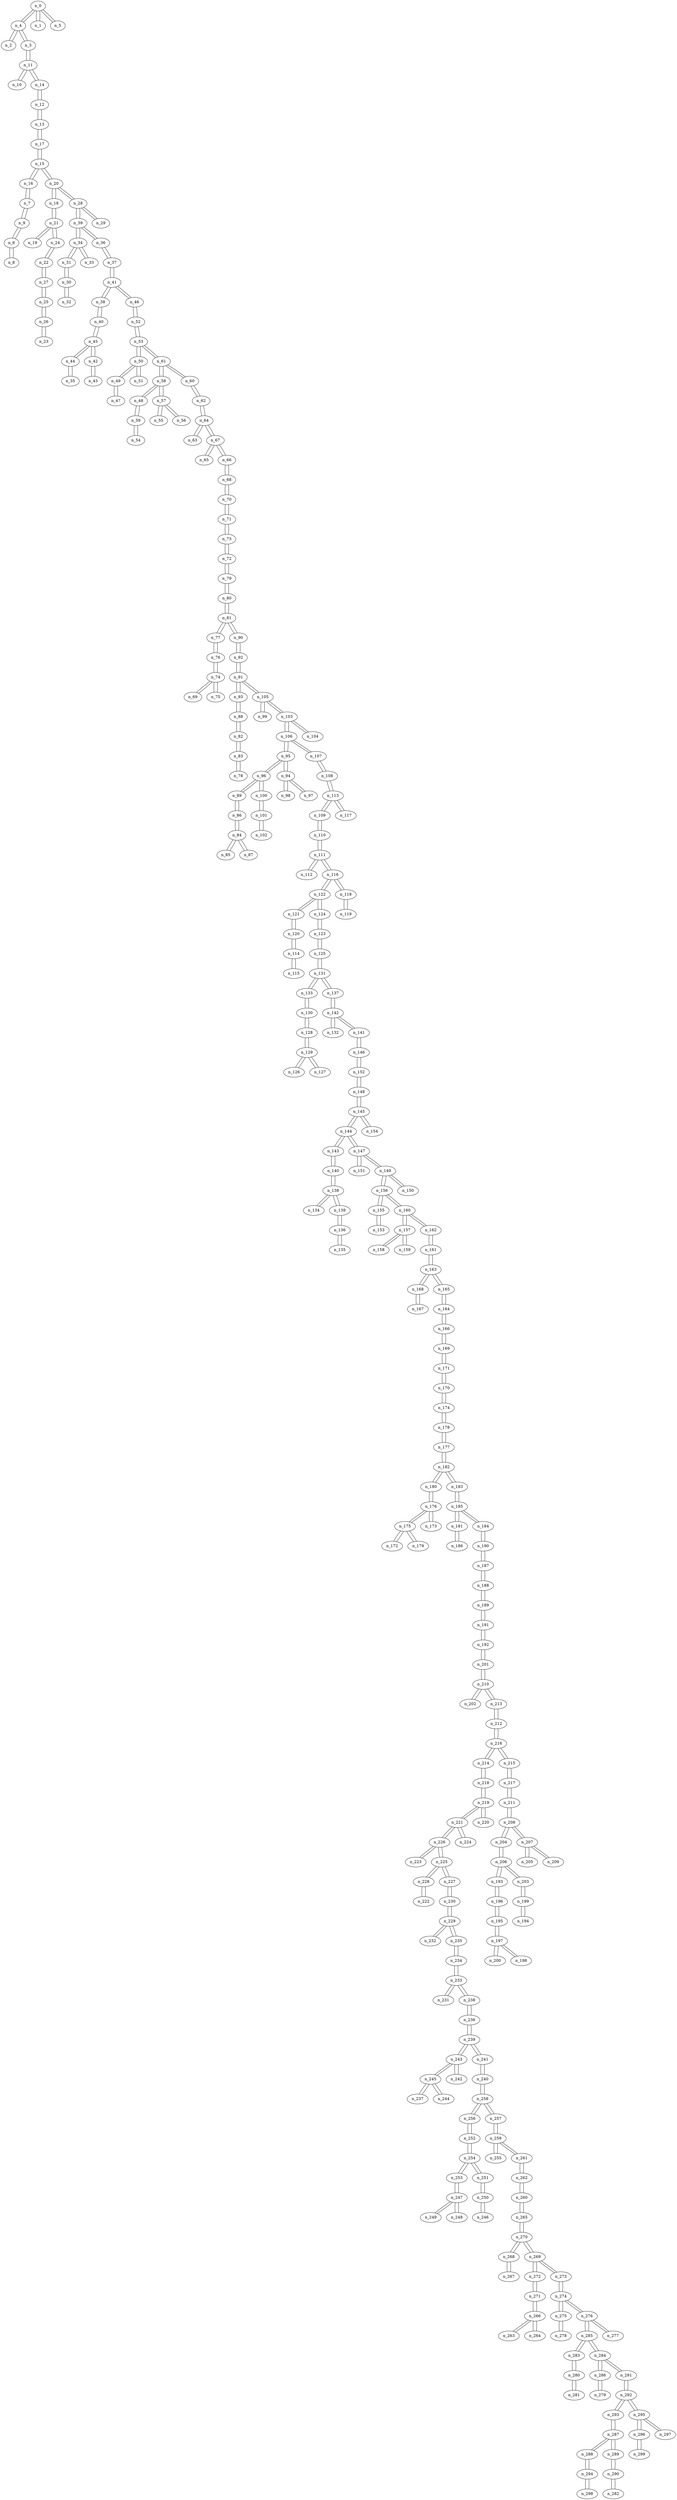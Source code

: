 graph g10 {
n_0--n_4
n_0--n_1
n_0--n_5
n_1--n_0
n_2--n_4
n_3--n_11
n_3--n_4
n_4--n_0
n_4--n_2
n_4--n_3
n_5--n_0
n_6--n_9
n_6--n_8
n_7--n_9
n_7--n_16
n_8--n_6
n_9--n_7
n_9--n_6
n_10--n_11
n_11--n_3
n_11--n_10
n_11--n_14
n_12--n_13
n_12--n_14
n_13--n_17
n_13--n_12
n_14--n_12
n_14--n_11
n_15--n_17
n_15--n_20
n_15--n_16
n_16--n_7
n_16--n_15
n_17--n_13
n_17--n_15
n_18--n_20
n_18--n_21
n_19--n_21
n_20--n_18
n_20--n_15
n_20--n_28
n_21--n_18
n_21--n_19
n_21--n_24
n_22--n_24
n_22--n_27
n_23--n_26
n_24--n_21
n_24--n_22
n_25--n_26
n_25--n_27
n_26--n_23
n_26--n_25
n_27--n_25
n_27--n_22
n_28--n_39
n_28--n_29
n_28--n_20
n_29--n_28
n_30--n_31
n_30--n_32
n_31--n_30
n_31--n_34
n_32--n_30
n_33--n_34
n_34--n_33
n_34--n_31
n_34--n_39
n_35--n_44
n_36--n_39
n_36--n_37
n_37--n_41
n_37--n_36
n_38--n_40
n_38--n_41
n_39--n_28
n_39--n_36
n_39--n_34
n_40--n_45
n_40--n_38
n_41--n_46
n_41--n_37
n_41--n_38
n_42--n_43
n_42--n_45
n_43--n_42
n_44--n_45
n_44--n_35
n_45--n_40
n_45--n_42
n_45--n_44
n_46--n_41
n_46--n_52
n_47--n_49
n_48--n_59
n_48--n_58
n_49--n_47
n_49--n_50
n_50--n_49
n_50--n_51
n_50--n_53
n_51--n_50
n_52--n_46
n_52--n_53
n_53--n_61
n_53--n_52
n_53--n_50
n_54--n_59
n_55--n_57
n_56--n_57
n_57--n_58
n_57--n_55
n_57--n_56
n_58--n_61
n_58--n_57
n_58--n_48
n_59--n_54
n_59--n_48
n_60--n_61
n_60--n_62
n_61--n_60
n_61--n_53
n_61--n_58
n_62--n_64
n_62--n_60
n_63--n_64
n_64--n_62
n_64--n_63
n_64--n_67
n_65--n_67
n_66--n_67
n_66--n_68
n_67--n_65
n_67--n_66
n_67--n_64
n_68--n_70
n_68--n_66
n_69--n_74
n_70--n_71
n_70--n_68
n_71--n_73
n_71--n_70
n_72--n_73
n_72--n_79
n_73--n_71
n_73--n_72
n_74--n_75
n_74--n_76
n_74--n_69
n_75--n_74
n_76--n_74
n_76--n_77
n_77--n_76
n_77--n_81
n_78--n_83
n_79--n_80
n_79--n_72
n_80--n_79
n_80--n_81
n_81--n_77
n_81--n_80
n_81--n_90
n_82--n_88
n_82--n_83
n_83--n_82
n_83--n_78
n_84--n_86
n_84--n_85
n_84--n_87
n_85--n_84
n_86--n_84
n_86--n_89
n_87--n_84
n_88--n_82
n_88--n_93
n_89--n_86
n_89--n_96
n_90--n_92
n_90--n_81
n_91--n_105
n_91--n_93
n_91--n_92
n_92--n_90
n_92--n_91
n_93--n_91
n_93--n_88
n_94--n_95
n_94--n_98
n_94--n_97
n_95--n_94
n_95--n_96
n_95--n_106
n_96--n_100
n_96--n_89
n_96--n_95
n_97--n_94
n_98--n_94
n_99--n_105
n_100--n_96
n_100--n_101
n_101--n_100
n_101--n_102
n_102--n_101
n_103--n_104
n_103--n_106
n_103--n_105
n_104--n_103
n_105--n_91
n_105--n_103
n_105--n_99
n_106--n_103
n_106--n_107
n_106--n_95
n_107--n_106
n_107--n_108
n_108--n_107
n_108--n_113
n_109--n_113
n_109--n_110
n_110--n_111
n_110--n_109
n_111--n_110
n_111--n_112
n_111--n_116
n_112--n_111
n_113--n_109
n_113--n_117
n_113--n_108
n_114--n_115
n_114--n_120
n_115--n_114
n_116--n_122
n_116--n_118
n_116--n_111
n_117--n_113
n_118--n_119
n_118--n_116
n_119--n_118
n_120--n_121
n_120--n_114
n_121--n_122
n_121--n_120
n_122--n_124
n_122--n_116
n_122--n_121
n_123--n_125
n_123--n_124
n_124--n_122
n_124--n_123
n_125--n_131
n_125--n_123
n_126--n_129
n_127--n_129
n_128--n_129
n_128--n_130
n_129--n_126
n_129--n_127
n_129--n_128
n_130--n_133
n_130--n_128
n_131--n_125
n_131--n_133
n_131--n_137
n_132--n_142
n_133--n_131
n_133--n_130
n_134--n_138
n_135--n_136
n_136--n_139
n_136--n_135
n_137--n_142
n_137--n_131
n_138--n_134
n_138--n_139
n_138--n_140
n_139--n_136
n_139--n_138
n_140--n_143
n_140--n_138
n_141--n_142
n_141--n_146
n_142--n_137
n_142--n_141
n_142--n_132
n_143--n_144
n_143--n_140
n_144--n_143
n_144--n_147
n_144--n_145
n_145--n_144
n_145--n_148
n_145--n_154
n_146--n_141
n_146--n_152
n_147--n_151
n_147--n_144
n_147--n_149
n_148--n_152
n_148--n_145
n_149--n_156
n_149--n_147
n_149--n_150
n_150--n_149
n_151--n_147
n_152--n_148
n_152--n_146
n_153--n_155
n_154--n_145
n_155--n_153
n_155--n_156
n_156--n_149
n_156--n_155
n_156--n_160
n_157--n_160
n_157--n_158
n_157--n_159
n_158--n_157
n_159--n_157
n_160--n_157
n_160--n_162
n_160--n_156
n_161--n_162
n_161--n_163
n_162--n_161
n_162--n_160
n_163--n_168
n_163--n_161
n_163--n_165
n_164--n_166
n_164--n_165
n_165--n_164
n_165--n_163
n_166--n_164
n_166--n_169
n_167--n_168
n_168--n_163
n_168--n_167
n_169--n_171
n_169--n_166
n_170--n_171
n_170--n_174
n_171--n_169
n_171--n_170
n_172--n_175
n_173--n_176
n_174--n_170
n_174--n_178
n_175--n_179
n_175--n_172
n_175--n_176
n_176--n_180
n_176--n_175
n_176--n_173
n_177--n_178
n_177--n_182
n_178--n_174
n_178--n_177
n_179--n_175
n_180--n_182
n_180--n_176
n_181--n_186
n_181--n_185
n_182--n_180
n_182--n_183
n_182--n_177
n_183--n_185
n_183--n_182
n_184--n_190
n_184--n_185
n_185--n_183
n_185--n_181
n_185--n_184
n_186--n_181
n_187--n_188
n_187--n_190
n_188--n_189
n_188--n_187
n_189--n_188
n_189--n_191
n_190--n_184
n_190--n_187
n_191--n_192
n_191--n_189
n_192--n_191
n_192--n_201
n_193--n_196
n_193--n_206
n_194--n_199
n_195--n_196
n_195--n_197
n_196--n_195
n_196--n_193
n_197--n_200
n_197--n_195
n_197--n_198
n_198--n_197
n_199--n_194
n_199--n_203
n_200--n_197
n_201--n_210
n_201--n_192
n_202--n_210
n_203--n_199
n_203--n_206
n_204--n_208
n_204--n_206
n_205--n_207
n_206--n_204
n_206--n_193
n_206--n_203
n_207--n_208
n_207--n_209
n_207--n_205
n_208--n_204
n_208--n_211
n_208--n_207
n_209--n_207
n_210--n_202
n_210--n_213
n_210--n_201
n_211--n_208
n_211--n_217
n_212--n_216
n_212--n_213
n_213--n_210
n_213--n_212
n_214--n_218
n_214--n_216
n_215--n_217
n_215--n_216
n_216--n_212
n_216--n_214
n_216--n_215
n_217--n_215
n_217--n_211
n_218--n_214
n_218--n_219
n_219--n_221
n_219--n_220
n_219--n_218
n_220--n_219
n_221--n_219
n_221--n_226
n_221--n_224
n_222--n_228
n_223--n_226
n_224--n_221
n_225--n_226
n_225--n_228
n_225--n_227
n_226--n_225
n_226--n_221
n_226--n_223
n_227--n_230
n_227--n_225
n_228--n_222
n_228--n_225
n_229--n_232
n_229--n_230
n_229--n_235
n_230--n_227
n_230--n_229
n_231--n_233
n_232--n_229
n_233--n_231
n_233--n_234
n_233--n_238
n_234--n_235
n_234--n_233
n_235--n_234
n_235--n_229
n_236--n_238
n_236--n_239
n_237--n_245
n_238--n_236
n_238--n_233
n_239--n_243
n_239--n_241
n_239--n_236
n_240--n_241
n_240--n_258
n_241--n_240
n_241--n_239
n_242--n_243
n_243--n_242
n_243--n_239
n_243--n_245
n_244--n_245
n_245--n_237
n_245--n_243
n_245--n_244
n_246--n_250
n_247--n_249
n_247--n_248
n_247--n_253
n_248--n_247
n_249--n_247
n_250--n_246
n_250--n_251
n_251--n_254
n_251--n_250
n_252--n_256
n_252--n_254
n_253--n_254
n_253--n_247
n_254--n_251
n_254--n_253
n_254--n_252
n_255--n_259
n_256--n_252
n_256--n_258
n_257--n_258
n_257--n_259
n_258--n_257
n_258--n_256
n_258--n_240
n_259--n_257
n_259--n_261
n_259--n_255
n_260--n_265
n_260--n_262
n_261--n_259
n_261--n_262
n_262--n_260
n_262--n_261
n_263--n_266
n_264--n_266
n_265--n_260
n_265--n_270
n_266--n_271
n_266--n_264
n_266--n_263
n_267--n_268
n_268--n_267
n_268--n_270
n_269--n_272
n_269--n_270
n_269--n_273
n_270--n_265
n_270--n_269
n_270--n_268
n_271--n_266
n_271--n_272
n_272--n_269
n_272--n_271
n_273--n_274
n_273--n_269
n_274--n_273
n_274--n_275
n_274--n_276
n_275--n_278
n_275--n_274
n_276--n_285
n_276--n_277
n_276--n_274
n_277--n_276
n_278--n_275
n_279--n_286
n_280--n_281
n_280--n_283
n_281--n_280
n_282--n_290
n_283--n_280
n_283--n_285
n_284--n_285
n_284--n_286
n_284--n_291
n_285--n_284
n_285--n_276
n_285--n_283
n_286--n_279
n_286--n_284
n_287--n_288
n_287--n_289
n_287--n_293
n_288--n_287
n_288--n_294
n_289--n_287
n_289--n_290
n_290--n_289
n_290--n_282
n_291--n_292
n_291--n_284
n_292--n_291
n_292--n_293
n_292--n_295
n_293--n_292
n_293--n_287
n_294--n_298
n_294--n_288
n_295--n_296
n_295--n_297
n_295--n_292
n_296--n_299
n_296--n_295
n_297--n_295
n_298--n_294
n_299--n_296
}